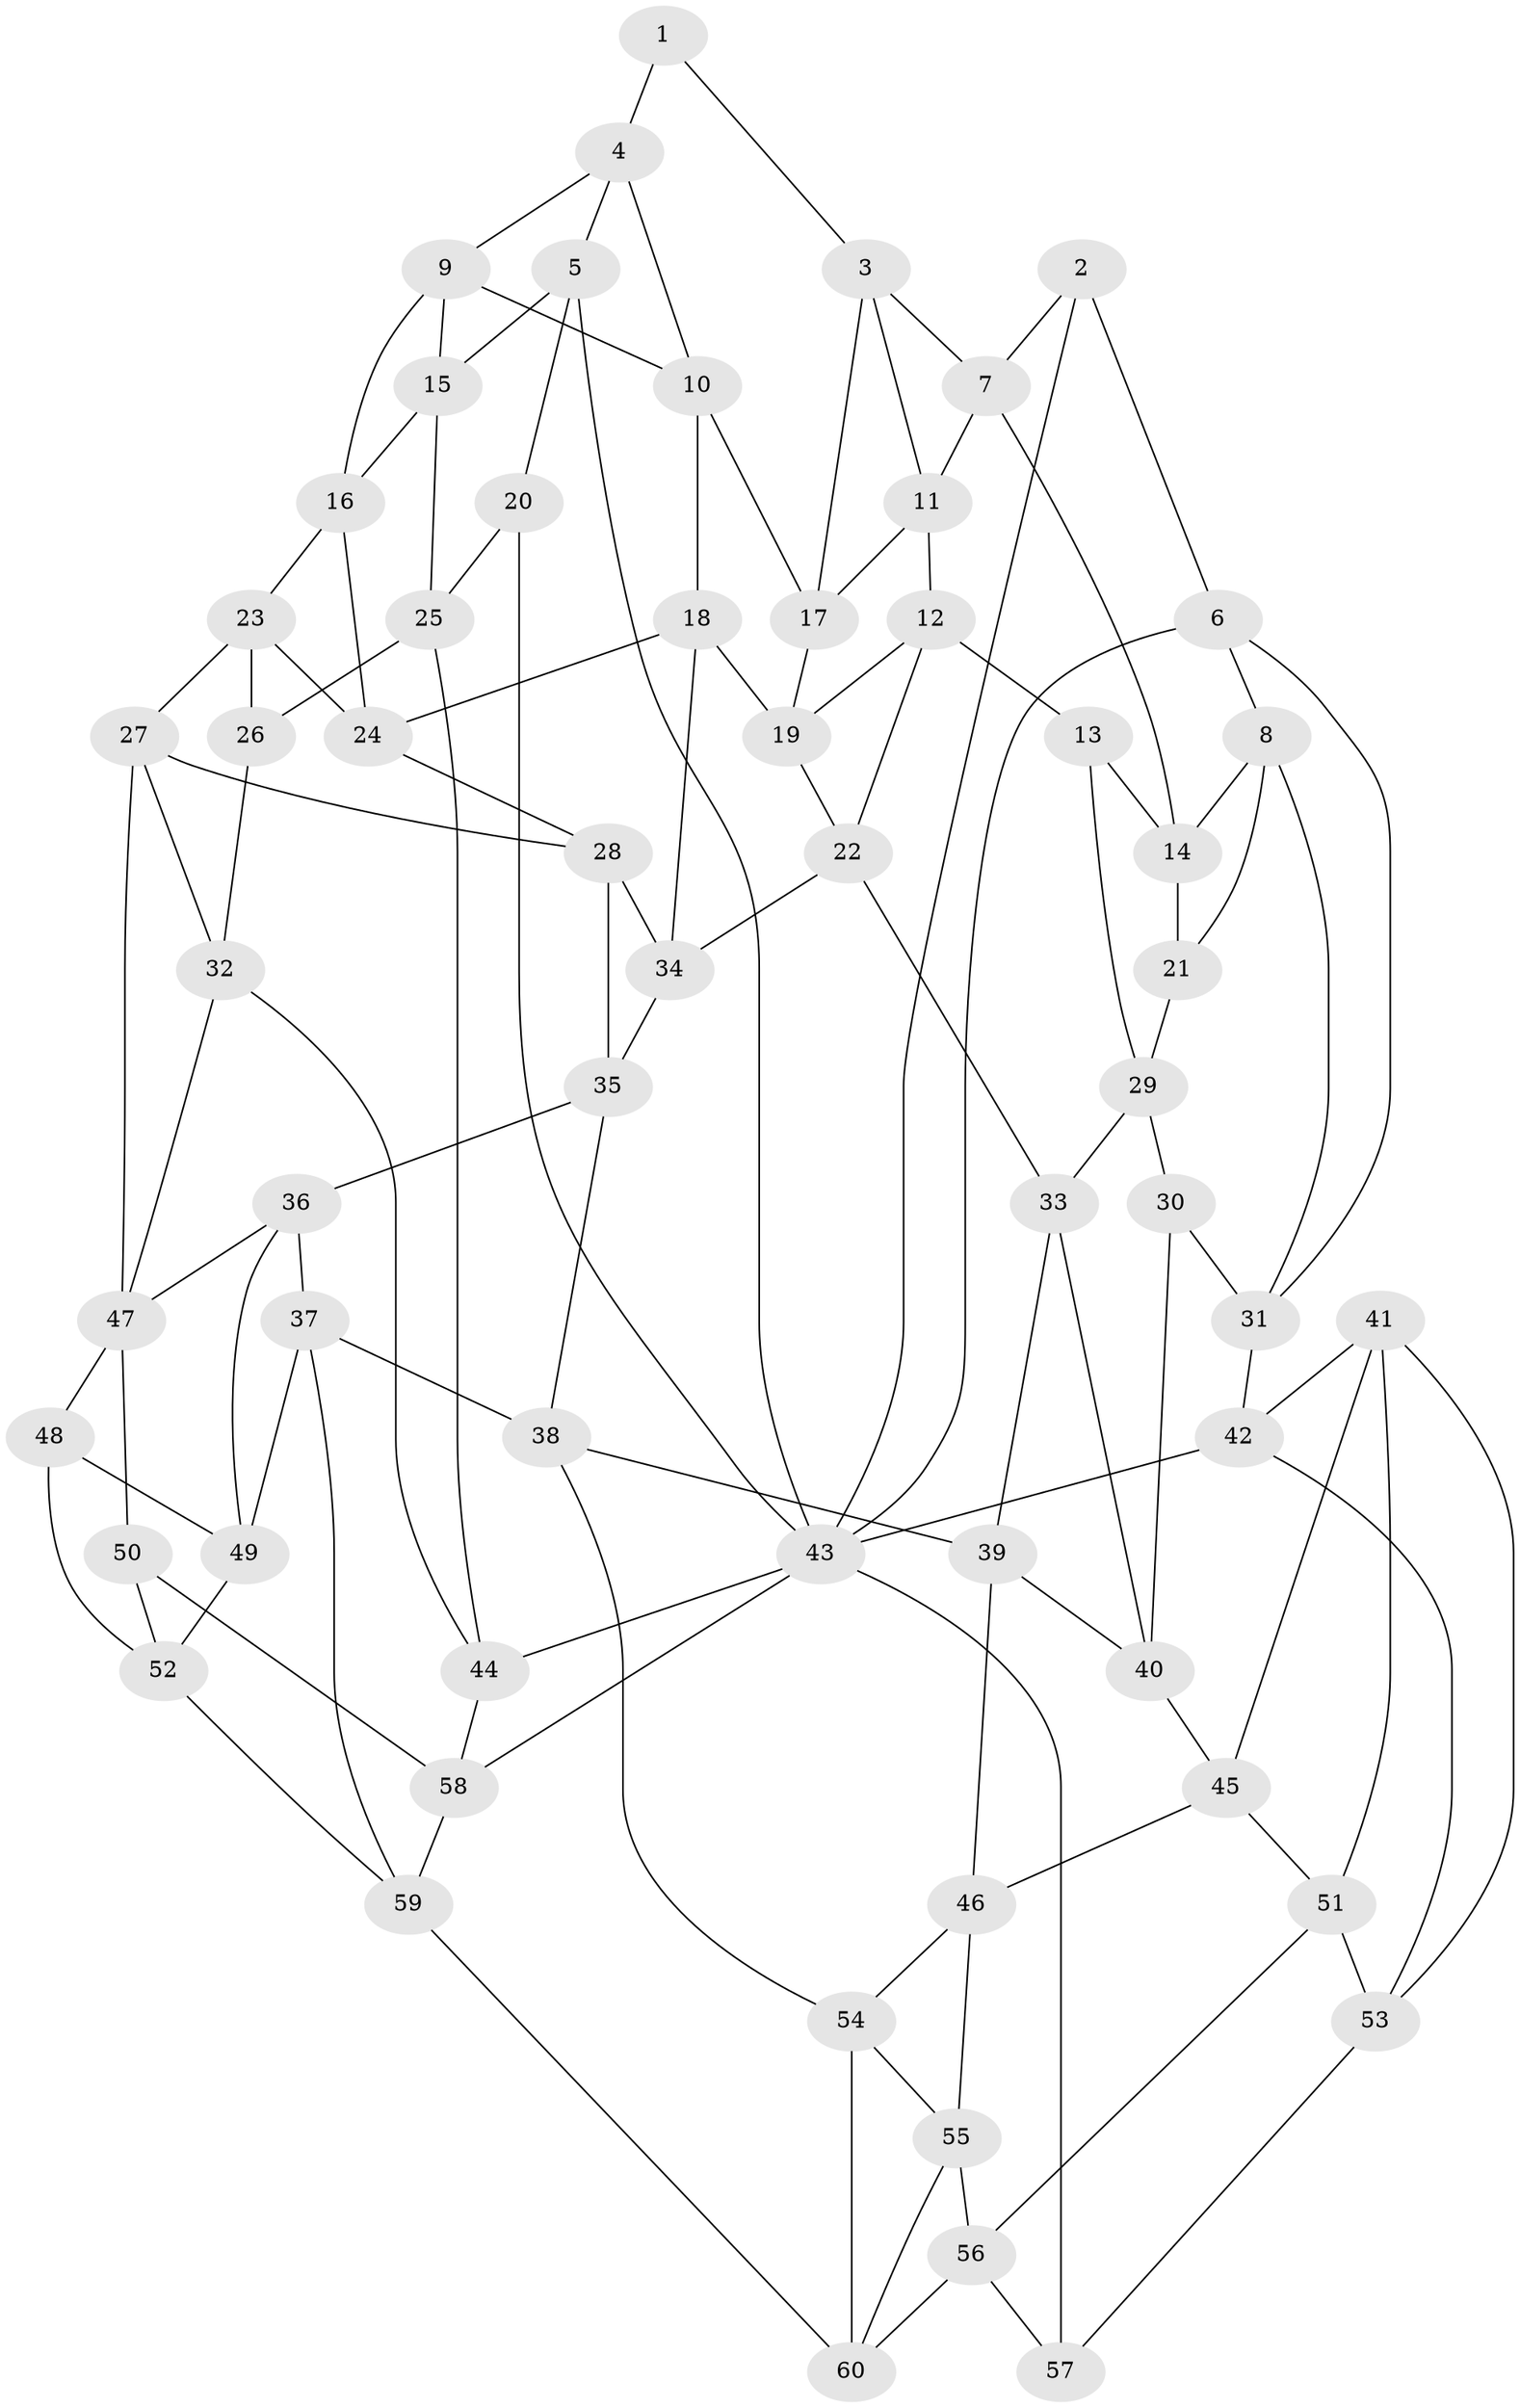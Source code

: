 // original degree distribution, {3: 0.016666666666666666, 5: 0.5, 4: 0.25, 6: 0.23333333333333334}
// Generated by graph-tools (version 1.1) at 2025/51/03/09/25 03:51:07]
// undirected, 60 vertices, 117 edges
graph export_dot {
graph [start="1"]
  node [color=gray90,style=filled];
  1;
  2;
  3;
  4;
  5;
  6;
  7;
  8;
  9;
  10;
  11;
  12;
  13;
  14;
  15;
  16;
  17;
  18;
  19;
  20;
  21;
  22;
  23;
  24;
  25;
  26;
  27;
  28;
  29;
  30;
  31;
  32;
  33;
  34;
  35;
  36;
  37;
  38;
  39;
  40;
  41;
  42;
  43;
  44;
  45;
  46;
  47;
  48;
  49;
  50;
  51;
  52;
  53;
  54;
  55;
  56;
  57;
  58;
  59;
  60;
  1 -- 3 [weight=1.0];
  1 -- 4 [weight=1.0];
  2 -- 6 [weight=1.0];
  2 -- 7 [weight=1.0];
  2 -- 43 [weight=1.0];
  3 -- 7 [weight=1.0];
  3 -- 11 [weight=1.0];
  3 -- 17 [weight=1.0];
  4 -- 5 [weight=1.0];
  4 -- 9 [weight=1.0];
  4 -- 10 [weight=1.0];
  5 -- 15 [weight=1.0];
  5 -- 20 [weight=1.0];
  5 -- 43 [weight=1.0];
  6 -- 8 [weight=1.0];
  6 -- 31 [weight=1.0];
  6 -- 43 [weight=1.0];
  7 -- 11 [weight=1.0];
  7 -- 14 [weight=1.0];
  8 -- 14 [weight=1.0];
  8 -- 21 [weight=1.0];
  8 -- 31 [weight=1.0];
  9 -- 10 [weight=1.0];
  9 -- 15 [weight=1.0];
  9 -- 16 [weight=1.0];
  10 -- 17 [weight=1.0];
  10 -- 18 [weight=1.0];
  11 -- 12 [weight=1.0];
  11 -- 17 [weight=1.0];
  12 -- 13 [weight=1.0];
  12 -- 19 [weight=1.0];
  12 -- 22 [weight=1.0];
  13 -- 14 [weight=1.0];
  13 -- 29 [weight=1.0];
  14 -- 21 [weight=1.0];
  15 -- 16 [weight=1.0];
  15 -- 25 [weight=1.0];
  16 -- 23 [weight=1.0];
  16 -- 24 [weight=1.0];
  17 -- 19 [weight=1.0];
  18 -- 19 [weight=1.0];
  18 -- 24 [weight=1.0];
  18 -- 34 [weight=1.0];
  19 -- 22 [weight=1.0];
  20 -- 25 [weight=1.0];
  20 -- 43 [weight=1.0];
  21 -- 29 [weight=1.0];
  22 -- 33 [weight=1.0];
  22 -- 34 [weight=1.0];
  23 -- 24 [weight=1.0];
  23 -- 26 [weight=1.0];
  23 -- 27 [weight=1.0];
  24 -- 28 [weight=1.0];
  25 -- 26 [weight=1.0];
  25 -- 44 [weight=1.0];
  26 -- 32 [weight=1.0];
  27 -- 28 [weight=1.0];
  27 -- 32 [weight=1.0];
  27 -- 47 [weight=1.0];
  28 -- 34 [weight=1.0];
  28 -- 35 [weight=1.0];
  29 -- 30 [weight=1.0];
  29 -- 33 [weight=1.0];
  30 -- 31 [weight=1.0];
  30 -- 40 [weight=1.0];
  31 -- 42 [weight=1.0];
  32 -- 44 [weight=1.0];
  32 -- 47 [weight=1.0];
  33 -- 39 [weight=1.0];
  33 -- 40 [weight=1.0];
  34 -- 35 [weight=1.0];
  35 -- 36 [weight=1.0];
  35 -- 38 [weight=1.0];
  36 -- 37 [weight=1.0];
  36 -- 47 [weight=1.0];
  36 -- 49 [weight=1.0];
  37 -- 38 [weight=1.0];
  37 -- 49 [weight=1.0];
  37 -- 59 [weight=1.0];
  38 -- 39 [weight=1.0];
  38 -- 54 [weight=1.0];
  39 -- 40 [weight=1.0];
  39 -- 46 [weight=1.0];
  40 -- 45 [weight=1.0];
  41 -- 42 [weight=1.0];
  41 -- 45 [weight=1.0];
  41 -- 51 [weight=1.0];
  41 -- 53 [weight=1.0];
  42 -- 43 [weight=1.0];
  42 -- 53 [weight=1.0];
  43 -- 44 [weight=1.0];
  43 -- 57 [weight=1.0];
  43 -- 58 [weight=1.0];
  44 -- 58 [weight=1.0];
  45 -- 46 [weight=1.0];
  45 -- 51 [weight=1.0];
  46 -- 54 [weight=1.0];
  46 -- 55 [weight=1.0];
  47 -- 48 [weight=2.0];
  47 -- 50 [weight=1.0];
  48 -- 49 [weight=1.0];
  48 -- 52 [weight=1.0];
  49 -- 52 [weight=1.0];
  50 -- 52 [weight=1.0];
  50 -- 58 [weight=1.0];
  51 -- 53 [weight=1.0];
  51 -- 56 [weight=1.0];
  52 -- 59 [weight=1.0];
  53 -- 57 [weight=1.0];
  54 -- 55 [weight=1.0];
  54 -- 60 [weight=1.0];
  55 -- 56 [weight=1.0];
  55 -- 60 [weight=1.0];
  56 -- 57 [weight=1.0];
  56 -- 60 [weight=1.0];
  58 -- 59 [weight=1.0];
  59 -- 60 [weight=1.0];
}
